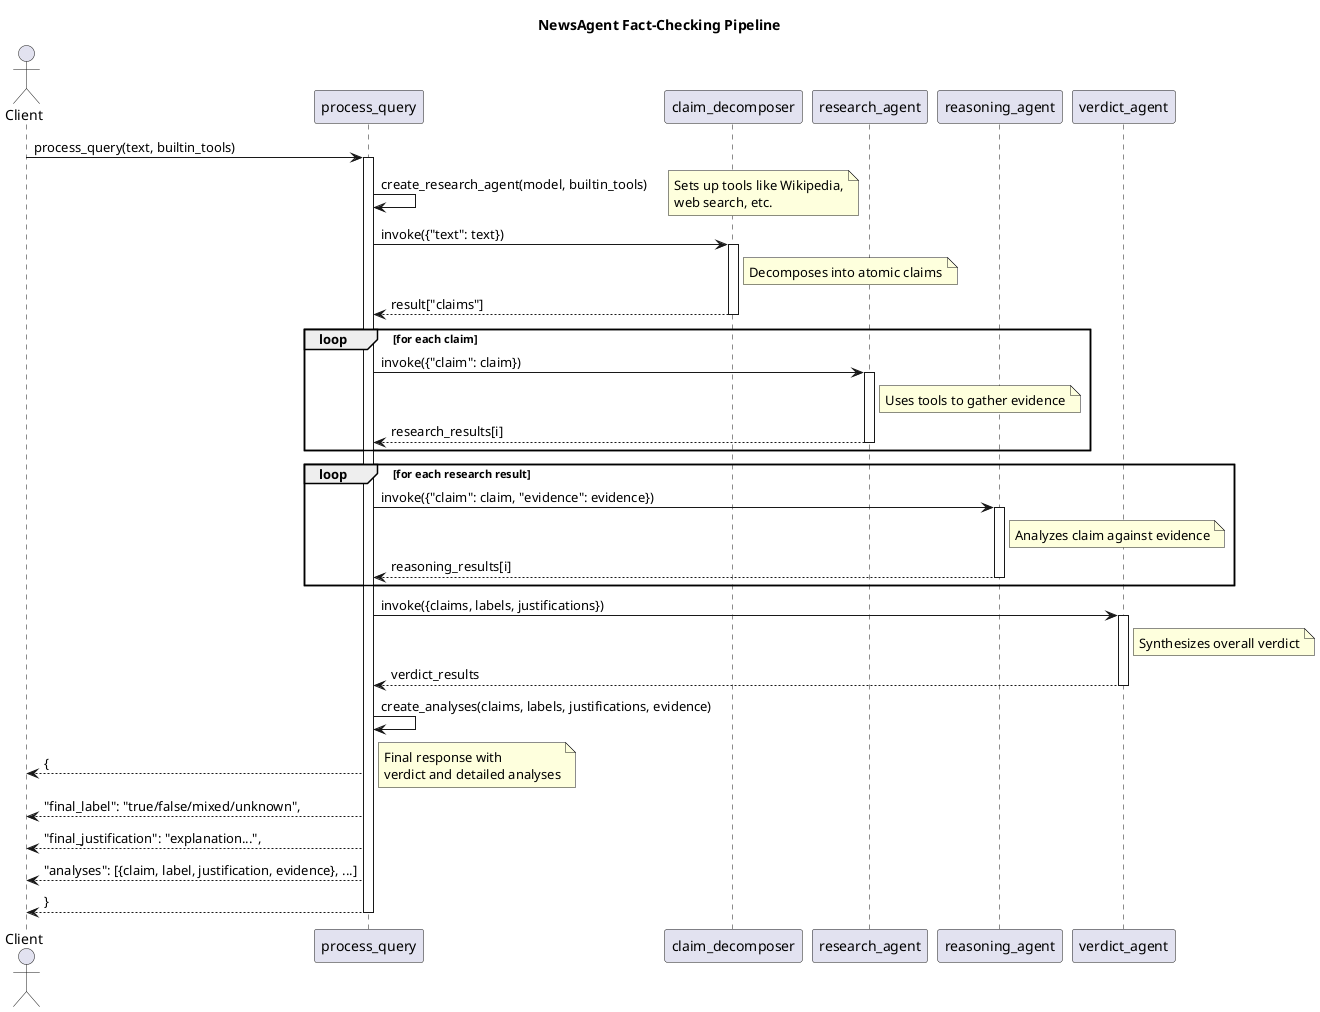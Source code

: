 @startuml Process Query Sequence

actor Client
participant "process_query" as Process
participant "claim_decomposer" as Decomposer
participant "research_agent" as Research
participant "reasoning_agent" as Reasoning
participant "verdict_agent" as Verdict

title NewsAgent Fact-Checking Pipeline

Client -> Process: process_query(text, builtin_tools)
activate Process

Process -> Process: create_research_agent(model, builtin_tools)
note right: Sets up tools like Wikipedia,\nweb search, etc.

Process -> Decomposer: invoke({"text": text})
activate Decomposer
note right of Decomposer: Decomposes into atomic claims
Decomposer --> Process: result["claims"]
deactivate Decomposer

loop for each claim
    Process -> Research: invoke({"claim": claim})
    activate Research
    note right of Research: Uses tools to gather evidence
    Research --> Process: research_results[i]
    deactivate Research
end

loop for each research result
    Process -> Reasoning: invoke({"claim": claim, "evidence": evidence})
    activate Reasoning
    note right of Reasoning: Analyzes claim against evidence
    Reasoning --> Process: reasoning_results[i]
    deactivate Reasoning
end


Process -> Verdict: invoke({claims, labels, justifications})
activate Verdict
note right of Verdict: Synthesizes overall verdict
Verdict --> Process: verdict_results
deactivate Verdict


Process -> Process: create_analyses(claims, labels, justifications, evidence)

Process --> Client: {
note right: Final response with\nverdict and detailed analyses
Process --> Client: "final_label": "true/false/mixed/unknown",
Process --> Client: "final_justification": "explanation...",
Process --> Client: "analyses": [{claim, label, justification, evidence}, ...]
Process --> Client: }

deactivate Process

@enduml